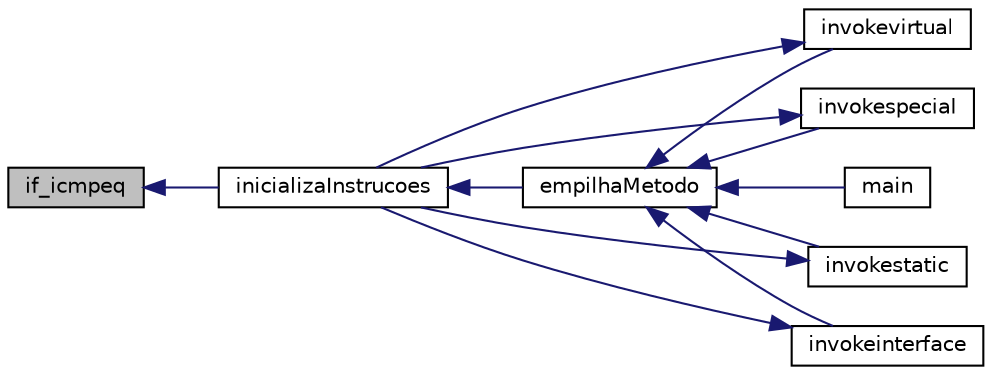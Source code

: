 digraph "if_icmpeq"
{
 // INTERACTIVE_SVG=YES
  edge [fontname="Helvetica",fontsize="10",labelfontname="Helvetica",labelfontsize="10"];
  node [fontname="Helvetica",fontsize="10",shape=record];
  rankdir="LR";
  Node1440 [label="if_icmpeq",height=0.2,width=0.4,color="black", fillcolor="grey75", style="filled", fontcolor="black"];
  Node1440 -> Node1441 [dir="back",color="midnightblue",fontsize="10",style="solid"];
  Node1441 [label="inicializaInstrucoes",height=0.2,width=0.4,color="black", fillcolor="white", style="filled",URL="$instrucao_8h.html#a308f4b87fb42ab5a62790c0127003ebe"];
  Node1441 -> Node1442 [dir="back",color="midnightblue",fontsize="10",style="solid"];
  Node1442 [label="empilhaMetodo",height=0.2,width=0.4,color="black", fillcolor="white", style="filled",URL="$metodo_8h.html#a68acc5b3f2238f62b7d0ee50964183c1"];
  Node1442 -> Node1443 [dir="back",color="midnightblue",fontsize="10",style="solid"];
  Node1443 [label="invokevirtual",height=0.2,width=0.4,color="black", fillcolor="white", style="filled",URL="$instrucao_8h.html#a78801a57dd7317b58754d741e22607a7"];
  Node1443 -> Node1441 [dir="back",color="midnightblue",fontsize="10",style="solid"];
  Node1442 -> Node1444 [dir="back",color="midnightblue",fontsize="10",style="solid"];
  Node1444 [label="invokespecial",height=0.2,width=0.4,color="black", fillcolor="white", style="filled",URL="$instrucao_8h.html#aea396d65920fd2046b81c2b5742f8fc2"];
  Node1444 -> Node1441 [dir="back",color="midnightblue",fontsize="10",style="solid"];
  Node1442 -> Node1445 [dir="back",color="midnightblue",fontsize="10",style="solid"];
  Node1445 [label="invokestatic",height=0.2,width=0.4,color="black", fillcolor="white", style="filled",URL="$instrucao_8h.html#a99b74fdcaa5d59615718fc49f4cb1bf2"];
  Node1445 -> Node1441 [dir="back",color="midnightblue",fontsize="10",style="solid"];
  Node1442 -> Node1446 [dir="back",color="midnightblue",fontsize="10",style="solid"];
  Node1446 [label="invokeinterface",height=0.2,width=0.4,color="black", fillcolor="white", style="filled",URL="$instrucao_8h.html#a04465c61aa4c123ce79dc562244e7af8"];
  Node1446 -> Node1441 [dir="back",color="midnightblue",fontsize="10",style="solid"];
  Node1442 -> Node1447 [dir="back",color="midnightblue",fontsize="10",style="solid"];
  Node1447 [label="main",height=0.2,width=0.4,color="black", fillcolor="white", style="filled",URL="$main_8c.html#a0ddf1224851353fc92bfbff6f499fa97"];
}
